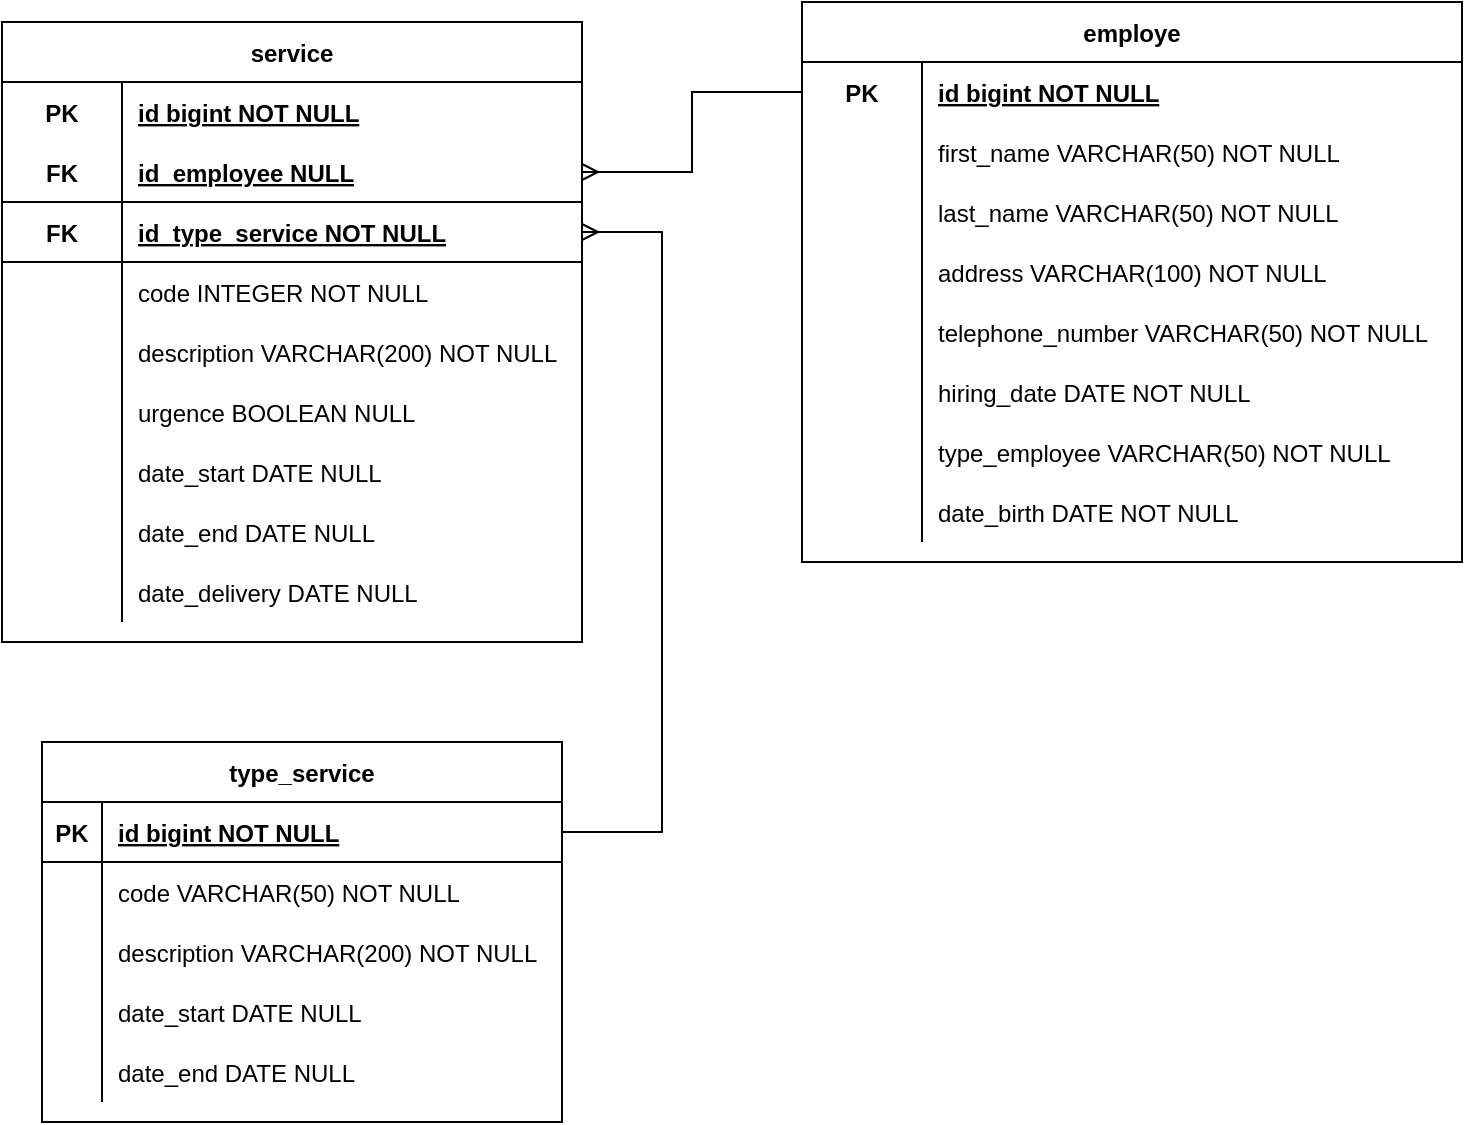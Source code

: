 <mxfile version="14.9.3" type="github">
  <diagram id="R2lEEEUBdFMjLlhIrx00" name="Page-1">
    <mxGraphModel dx="2272" dy="762" grid="1" gridSize="10" guides="1" tooltips="1" connect="1" arrows="1" fold="1" page="1" pageScale="1" pageWidth="850" pageHeight="1100" math="0" shadow="0" extFonts="Permanent Marker^https://fonts.googleapis.com/css?family=Permanent+Marker">
      <root>
        <mxCell id="0" />
        <mxCell id="1" parent="0" />
        <mxCell id="S0gjLGhWarH3GufDuR3c-13" value="employe" style="shape=table;startSize=30;container=1;collapsible=1;childLayout=tableLayout;fixedRows=1;rowLines=0;fontStyle=1;align=center;resizeLast=1;" parent="1" vertex="1">
          <mxGeometry x="170" y="100" width="330" height="280" as="geometry" />
        </mxCell>
        <mxCell id="S0gjLGhWarH3GufDuR3c-14" value="" style="shape=partialRectangle;collapsible=0;dropTarget=0;pointerEvents=0;fillColor=none;top=0;left=0;bottom=0;right=0;points=[[0,0.5],[1,0.5]];portConstraint=eastwest;" parent="S0gjLGhWarH3GufDuR3c-13" vertex="1">
          <mxGeometry y="30" width="330" height="30" as="geometry" />
        </mxCell>
        <mxCell id="S0gjLGhWarH3GufDuR3c-15" value="PK" style="shape=partialRectangle;connectable=0;fillColor=none;top=0;left=0;bottom=0;right=0;fontStyle=1;overflow=hidden;" parent="S0gjLGhWarH3GufDuR3c-14" vertex="1">
          <mxGeometry width="60" height="30" as="geometry" />
        </mxCell>
        <mxCell id="S0gjLGhWarH3GufDuR3c-16" value="id bigint NOT NULL" style="shape=partialRectangle;connectable=0;fillColor=none;top=0;left=0;bottom=0;right=0;align=left;spacingLeft=6;fontStyle=5;overflow=hidden;" parent="S0gjLGhWarH3GufDuR3c-14" vertex="1">
          <mxGeometry x="60" width="270" height="30" as="geometry" />
        </mxCell>
        <mxCell id="S0gjLGhWarH3GufDuR3c-20" value="" style="shape=partialRectangle;collapsible=0;dropTarget=0;pointerEvents=0;fillColor=none;top=0;left=0;bottom=0;right=0;points=[[0,0.5],[1,0.5]];portConstraint=eastwest;" parent="S0gjLGhWarH3GufDuR3c-13" vertex="1">
          <mxGeometry y="60" width="330" height="30" as="geometry" />
        </mxCell>
        <mxCell id="S0gjLGhWarH3GufDuR3c-21" value="" style="shape=partialRectangle;connectable=0;fillColor=none;top=0;left=0;bottom=0;right=0;editable=1;overflow=hidden;" parent="S0gjLGhWarH3GufDuR3c-20" vertex="1">
          <mxGeometry width="60" height="30" as="geometry" />
        </mxCell>
        <mxCell id="S0gjLGhWarH3GufDuR3c-22" value="first_name VARCHAR(50) NOT NULL" style="shape=partialRectangle;connectable=0;fillColor=none;top=0;left=0;bottom=0;right=0;align=left;spacingLeft=6;overflow=hidden;" parent="S0gjLGhWarH3GufDuR3c-20" vertex="1">
          <mxGeometry x="60" width="270" height="30" as="geometry" />
        </mxCell>
        <mxCell id="S0gjLGhWarH3GufDuR3c-26" value="" style="shape=partialRectangle;collapsible=0;dropTarget=0;pointerEvents=0;fillColor=none;top=0;left=0;bottom=0;right=0;points=[[0,0.5],[1,0.5]];portConstraint=eastwest;" parent="S0gjLGhWarH3GufDuR3c-13" vertex="1">
          <mxGeometry y="90" width="330" height="30" as="geometry" />
        </mxCell>
        <mxCell id="S0gjLGhWarH3GufDuR3c-27" value="" style="shape=partialRectangle;connectable=0;fillColor=none;top=0;left=0;bottom=0;right=0;editable=1;overflow=hidden;" parent="S0gjLGhWarH3GufDuR3c-26" vertex="1">
          <mxGeometry width="60" height="30" as="geometry" />
        </mxCell>
        <mxCell id="S0gjLGhWarH3GufDuR3c-28" value="last_name VARCHAR(50) NOT NULL" style="shape=partialRectangle;connectable=0;fillColor=none;top=0;left=0;bottom=0;right=0;align=left;spacingLeft=6;overflow=hidden;" parent="S0gjLGhWarH3GufDuR3c-26" vertex="1">
          <mxGeometry x="60" width="270" height="30" as="geometry" />
        </mxCell>
        <mxCell id="S0gjLGhWarH3GufDuR3c-29" value="" style="shape=partialRectangle;collapsible=0;dropTarget=0;pointerEvents=0;fillColor=none;top=0;left=0;bottom=0;right=0;points=[[0,0.5],[1,0.5]];portConstraint=eastwest;" parent="S0gjLGhWarH3GufDuR3c-13" vertex="1">
          <mxGeometry y="120" width="330" height="30" as="geometry" />
        </mxCell>
        <mxCell id="S0gjLGhWarH3GufDuR3c-30" value="" style="shape=partialRectangle;connectable=0;fillColor=none;top=0;left=0;bottom=0;right=0;editable=1;overflow=hidden;" parent="S0gjLGhWarH3GufDuR3c-29" vertex="1">
          <mxGeometry width="60" height="30" as="geometry" />
        </mxCell>
        <mxCell id="S0gjLGhWarH3GufDuR3c-31" value="address VARCHAR(100) NOT NULL" style="shape=partialRectangle;connectable=0;fillColor=none;top=0;left=0;bottom=0;right=0;align=left;spacingLeft=6;overflow=hidden;" parent="S0gjLGhWarH3GufDuR3c-29" vertex="1">
          <mxGeometry x="60" width="270" height="30" as="geometry" />
        </mxCell>
        <mxCell id="S0gjLGhWarH3GufDuR3c-32" value="" style="shape=partialRectangle;collapsible=0;dropTarget=0;pointerEvents=0;fillColor=none;top=0;left=0;bottom=0;right=0;points=[[0,0.5],[1,0.5]];portConstraint=eastwest;" parent="S0gjLGhWarH3GufDuR3c-13" vertex="1">
          <mxGeometry y="150" width="330" height="30" as="geometry" />
        </mxCell>
        <mxCell id="S0gjLGhWarH3GufDuR3c-33" value="" style="shape=partialRectangle;connectable=0;fillColor=none;top=0;left=0;bottom=0;right=0;editable=1;overflow=hidden;" parent="S0gjLGhWarH3GufDuR3c-32" vertex="1">
          <mxGeometry width="60" height="30" as="geometry" />
        </mxCell>
        <mxCell id="S0gjLGhWarH3GufDuR3c-34" value="telephone_number VARCHAR(50) NOT NULL" style="shape=partialRectangle;connectable=0;fillColor=none;top=0;left=0;bottom=0;right=0;align=left;spacingLeft=6;overflow=hidden;" parent="S0gjLGhWarH3GufDuR3c-32" vertex="1">
          <mxGeometry x="60" width="270" height="30" as="geometry" />
        </mxCell>
        <mxCell id="S0gjLGhWarH3GufDuR3c-35" value="" style="shape=partialRectangle;collapsible=0;dropTarget=0;pointerEvents=0;fillColor=none;top=0;left=0;bottom=0;right=0;points=[[0,0.5],[1,0.5]];portConstraint=eastwest;" parent="S0gjLGhWarH3GufDuR3c-13" vertex="1">
          <mxGeometry y="180" width="330" height="30" as="geometry" />
        </mxCell>
        <mxCell id="S0gjLGhWarH3GufDuR3c-36" value="" style="shape=partialRectangle;connectable=0;fillColor=none;top=0;left=0;bottom=0;right=0;editable=1;overflow=hidden;" parent="S0gjLGhWarH3GufDuR3c-35" vertex="1">
          <mxGeometry width="60" height="30" as="geometry" />
        </mxCell>
        <mxCell id="S0gjLGhWarH3GufDuR3c-37" value="hiring_date DATE NOT NULL" style="shape=partialRectangle;connectable=0;fillColor=none;top=0;left=0;bottom=0;right=0;align=left;spacingLeft=6;overflow=hidden;" parent="S0gjLGhWarH3GufDuR3c-35" vertex="1">
          <mxGeometry x="60" width="270" height="30" as="geometry" />
        </mxCell>
        <mxCell id="S0gjLGhWarH3GufDuR3c-38" value="" style="shape=partialRectangle;collapsible=0;dropTarget=0;pointerEvents=0;fillColor=none;top=0;left=0;bottom=0;right=0;points=[[0,0.5],[1,0.5]];portConstraint=eastwest;" parent="S0gjLGhWarH3GufDuR3c-13" vertex="1">
          <mxGeometry y="210" width="330" height="30" as="geometry" />
        </mxCell>
        <mxCell id="S0gjLGhWarH3GufDuR3c-39" value="" style="shape=partialRectangle;connectable=0;fillColor=none;top=0;left=0;bottom=0;right=0;editable=1;overflow=hidden;" parent="S0gjLGhWarH3GufDuR3c-38" vertex="1">
          <mxGeometry width="60" height="30" as="geometry" />
        </mxCell>
        <mxCell id="S0gjLGhWarH3GufDuR3c-40" value="type_employee VARCHAR(50) NOT NULL" style="shape=partialRectangle;connectable=0;fillColor=none;top=0;left=0;bottom=0;right=0;align=left;spacingLeft=6;overflow=hidden;" parent="S0gjLGhWarH3GufDuR3c-38" vertex="1">
          <mxGeometry x="60" width="270" height="30" as="geometry" />
        </mxCell>
        <mxCell id="S0gjLGhWarH3GufDuR3c-23" value="" style="shape=partialRectangle;collapsible=0;dropTarget=0;pointerEvents=0;fillColor=none;top=0;left=0;bottom=0;right=0;points=[[0,0.5],[1,0.5]];portConstraint=eastwest;" parent="S0gjLGhWarH3GufDuR3c-13" vertex="1">
          <mxGeometry y="240" width="330" height="30" as="geometry" />
        </mxCell>
        <mxCell id="S0gjLGhWarH3GufDuR3c-24" value="" style="shape=partialRectangle;connectable=0;fillColor=none;top=0;left=0;bottom=0;right=0;editable=1;overflow=hidden;" parent="S0gjLGhWarH3GufDuR3c-23" vertex="1">
          <mxGeometry width="60" height="30" as="geometry" />
        </mxCell>
        <mxCell id="S0gjLGhWarH3GufDuR3c-25" value="date_birth DATE NOT NULL" style="shape=partialRectangle;connectable=0;fillColor=none;top=0;left=0;bottom=0;right=0;align=left;spacingLeft=6;overflow=hidden;" parent="S0gjLGhWarH3GufDuR3c-23" vertex="1">
          <mxGeometry x="60" width="270" height="30" as="geometry" />
        </mxCell>
        <mxCell id="S0gjLGhWarH3GufDuR3c-41" value="service" style="shape=table;startSize=30;container=1;collapsible=1;childLayout=tableLayout;fixedRows=1;rowLines=0;fontStyle=1;align=center;resizeLast=1;" parent="1" vertex="1">
          <mxGeometry x="-230" y="110" width="290" height="310" as="geometry" />
        </mxCell>
        <mxCell id="S0gjLGhWarH3GufDuR3c-42" value="" style="shape=partialRectangle;collapsible=0;dropTarget=0;pointerEvents=0;fillColor=none;top=0;left=0;bottom=0;right=0;points=[[0,0.5],[1,0.5]];portConstraint=eastwest;" parent="S0gjLGhWarH3GufDuR3c-41" vertex="1">
          <mxGeometry y="30" width="290" height="30" as="geometry" />
        </mxCell>
        <mxCell id="S0gjLGhWarH3GufDuR3c-43" value="PK" style="shape=partialRectangle;connectable=0;fillColor=none;top=0;left=0;bottom=0;right=0;fontStyle=1;overflow=hidden;" parent="S0gjLGhWarH3GufDuR3c-42" vertex="1">
          <mxGeometry width="60" height="30" as="geometry" />
        </mxCell>
        <mxCell id="S0gjLGhWarH3GufDuR3c-44" value="id bigint NOT NULL" style="shape=partialRectangle;connectable=0;fillColor=none;top=0;left=0;bottom=0;right=0;align=left;spacingLeft=6;fontStyle=5;overflow=hidden;" parent="S0gjLGhWarH3GufDuR3c-42" vertex="1">
          <mxGeometry x="60" width="230" height="30" as="geometry" />
        </mxCell>
        <mxCell id="QWDf3z2H2VtDvWkoSBN9-2" value="" style="shape=partialRectangle;collapsible=0;dropTarget=0;pointerEvents=0;fillColor=none;top=0;left=0;bottom=1;right=0;points=[[0,0.5],[1,0.5]];portConstraint=eastwest;" vertex="1" parent="S0gjLGhWarH3GufDuR3c-41">
          <mxGeometry y="60" width="290" height="30" as="geometry" />
        </mxCell>
        <mxCell id="QWDf3z2H2VtDvWkoSBN9-3" value="FK" style="shape=partialRectangle;connectable=0;fillColor=none;top=0;left=0;bottom=0;right=0;fontStyle=1;overflow=hidden;" vertex="1" parent="QWDf3z2H2VtDvWkoSBN9-2">
          <mxGeometry width="60" height="30" as="geometry" />
        </mxCell>
        <mxCell id="QWDf3z2H2VtDvWkoSBN9-4" value="id_employee NULL" style="shape=partialRectangle;connectable=0;fillColor=none;top=0;left=0;bottom=0;right=0;align=left;spacingLeft=6;fontStyle=5;overflow=hidden;" vertex="1" parent="QWDf3z2H2VtDvWkoSBN9-2">
          <mxGeometry x="60" width="230" height="30" as="geometry" />
        </mxCell>
        <mxCell id="S0gjLGhWarH3GufDuR3c-45" value="" style="shape=partialRectangle;collapsible=0;dropTarget=0;pointerEvents=0;fillColor=none;top=0;left=0;bottom=1;right=0;points=[[0,0.5],[1,0.5]];portConstraint=eastwest;" parent="S0gjLGhWarH3GufDuR3c-41" vertex="1">
          <mxGeometry y="90" width="290" height="30" as="geometry" />
        </mxCell>
        <mxCell id="S0gjLGhWarH3GufDuR3c-46" value="FK" style="shape=partialRectangle;connectable=0;fillColor=none;top=0;left=0;bottom=0;right=0;fontStyle=1;overflow=hidden;" parent="S0gjLGhWarH3GufDuR3c-45" vertex="1">
          <mxGeometry width="60" height="30" as="geometry" />
        </mxCell>
        <mxCell id="S0gjLGhWarH3GufDuR3c-47" value="id_type_service NOT NULL" style="shape=partialRectangle;connectable=0;fillColor=none;top=0;left=0;bottom=0;right=0;align=left;spacingLeft=6;fontStyle=5;overflow=hidden;" parent="S0gjLGhWarH3GufDuR3c-45" vertex="1">
          <mxGeometry x="60" width="230" height="30" as="geometry" />
        </mxCell>
        <mxCell id="S0gjLGhWarH3GufDuR3c-48" value="" style="shape=partialRectangle;collapsible=0;dropTarget=0;pointerEvents=0;fillColor=none;top=0;left=0;bottom=0;right=0;points=[[0,0.5],[1,0.5]];portConstraint=eastwest;" parent="S0gjLGhWarH3GufDuR3c-41" vertex="1">
          <mxGeometry y="120" width="290" height="30" as="geometry" />
        </mxCell>
        <mxCell id="S0gjLGhWarH3GufDuR3c-49" value="" style="shape=partialRectangle;connectable=0;fillColor=none;top=0;left=0;bottom=0;right=0;editable=1;overflow=hidden;" parent="S0gjLGhWarH3GufDuR3c-48" vertex="1">
          <mxGeometry width="60" height="30" as="geometry" />
        </mxCell>
        <mxCell id="S0gjLGhWarH3GufDuR3c-50" value="code INTEGER NOT NULL" style="shape=partialRectangle;connectable=0;fillColor=none;top=0;left=0;bottom=0;right=0;align=left;spacingLeft=6;overflow=hidden;" parent="S0gjLGhWarH3GufDuR3c-48" vertex="1">
          <mxGeometry x="60" width="230" height="30" as="geometry" />
        </mxCell>
        <mxCell id="S0gjLGhWarH3GufDuR3c-51" value="" style="shape=partialRectangle;collapsible=0;dropTarget=0;pointerEvents=0;fillColor=none;top=0;left=0;bottom=0;right=0;points=[[0,0.5],[1,0.5]];portConstraint=eastwest;" parent="S0gjLGhWarH3GufDuR3c-41" vertex="1">
          <mxGeometry y="150" width="290" height="30" as="geometry" />
        </mxCell>
        <mxCell id="S0gjLGhWarH3GufDuR3c-52" value="" style="shape=partialRectangle;connectable=0;fillColor=none;top=0;left=0;bottom=0;right=0;editable=1;overflow=hidden;" parent="S0gjLGhWarH3GufDuR3c-51" vertex="1">
          <mxGeometry width="60" height="30" as="geometry" />
        </mxCell>
        <mxCell id="S0gjLGhWarH3GufDuR3c-53" value="description VARCHAR(200) NOT NULL" style="shape=partialRectangle;connectable=0;fillColor=none;top=0;left=0;bottom=0;right=0;align=left;spacingLeft=6;overflow=hidden;" parent="S0gjLGhWarH3GufDuR3c-51" vertex="1">
          <mxGeometry x="60" width="230" height="30" as="geometry" />
        </mxCell>
        <mxCell id="S0gjLGhWarH3GufDuR3c-102" value="" style="shape=partialRectangle;collapsible=0;dropTarget=0;pointerEvents=0;fillColor=none;top=0;left=0;bottom=0;right=0;points=[[0,0.5],[1,0.5]];portConstraint=eastwest;" parent="S0gjLGhWarH3GufDuR3c-41" vertex="1">
          <mxGeometry y="180" width="290" height="30" as="geometry" />
        </mxCell>
        <mxCell id="S0gjLGhWarH3GufDuR3c-103" value="" style="shape=partialRectangle;connectable=0;fillColor=none;top=0;left=0;bottom=0;right=0;editable=1;overflow=hidden;" parent="S0gjLGhWarH3GufDuR3c-102" vertex="1">
          <mxGeometry width="60" height="30" as="geometry" />
        </mxCell>
        <mxCell id="S0gjLGhWarH3GufDuR3c-104" value="urgence BOOLEAN NULL" style="shape=partialRectangle;connectable=0;fillColor=none;top=0;left=0;bottom=0;right=0;align=left;spacingLeft=6;overflow=hidden;" parent="S0gjLGhWarH3GufDuR3c-102" vertex="1">
          <mxGeometry x="60" width="230" height="30" as="geometry" />
        </mxCell>
        <mxCell id="S0gjLGhWarH3GufDuR3c-105" value="" style="shape=partialRectangle;collapsible=0;dropTarget=0;pointerEvents=0;fillColor=none;top=0;left=0;bottom=0;right=0;points=[[0,0.5],[1,0.5]];portConstraint=eastwest;" parent="S0gjLGhWarH3GufDuR3c-41" vertex="1">
          <mxGeometry y="210" width="290" height="30" as="geometry" />
        </mxCell>
        <mxCell id="S0gjLGhWarH3GufDuR3c-106" value="" style="shape=partialRectangle;connectable=0;fillColor=none;top=0;left=0;bottom=0;right=0;editable=1;overflow=hidden;" parent="S0gjLGhWarH3GufDuR3c-105" vertex="1">
          <mxGeometry width="60" height="30" as="geometry" />
        </mxCell>
        <mxCell id="S0gjLGhWarH3GufDuR3c-107" value="date_start DATE NULL" style="shape=partialRectangle;connectable=0;fillColor=none;top=0;left=0;bottom=0;right=0;align=left;spacingLeft=6;overflow=hidden;" parent="S0gjLGhWarH3GufDuR3c-105" vertex="1">
          <mxGeometry x="60" width="230" height="30" as="geometry" />
        </mxCell>
        <mxCell id="S0gjLGhWarH3GufDuR3c-108" value="" style="shape=partialRectangle;collapsible=0;dropTarget=0;pointerEvents=0;fillColor=none;top=0;left=0;bottom=0;right=0;points=[[0,0.5],[1,0.5]];portConstraint=eastwest;" parent="S0gjLGhWarH3GufDuR3c-41" vertex="1">
          <mxGeometry y="240" width="290" height="30" as="geometry" />
        </mxCell>
        <mxCell id="S0gjLGhWarH3GufDuR3c-109" value="" style="shape=partialRectangle;connectable=0;fillColor=none;top=0;left=0;bottom=0;right=0;editable=1;overflow=hidden;" parent="S0gjLGhWarH3GufDuR3c-108" vertex="1">
          <mxGeometry width="60" height="30" as="geometry" />
        </mxCell>
        <mxCell id="S0gjLGhWarH3GufDuR3c-110" value="date_end DATE NULL" style="shape=partialRectangle;connectable=0;fillColor=none;top=0;left=0;bottom=0;right=0;align=left;spacingLeft=6;overflow=hidden;" parent="S0gjLGhWarH3GufDuR3c-108" vertex="1">
          <mxGeometry x="60" width="230" height="30" as="geometry" />
        </mxCell>
        <mxCell id="S0gjLGhWarH3GufDuR3c-67" value="" style="shape=partialRectangle;collapsible=0;dropTarget=0;pointerEvents=0;fillColor=none;top=0;left=0;bottom=0;right=0;points=[[0,0.5],[1,0.5]];portConstraint=eastwest;" parent="S0gjLGhWarH3GufDuR3c-41" vertex="1">
          <mxGeometry y="270" width="290" height="30" as="geometry" />
        </mxCell>
        <mxCell id="S0gjLGhWarH3GufDuR3c-68" value="" style="shape=partialRectangle;connectable=0;fillColor=none;top=0;left=0;bottom=0;right=0;editable=1;overflow=hidden;" parent="S0gjLGhWarH3GufDuR3c-67" vertex="1">
          <mxGeometry width="60" height="30" as="geometry" />
        </mxCell>
        <mxCell id="S0gjLGhWarH3GufDuR3c-69" value="date_delivery DATE NULL" style="shape=partialRectangle;connectable=0;fillColor=none;top=0;left=0;bottom=0;right=0;align=left;spacingLeft=6;overflow=hidden;" parent="S0gjLGhWarH3GufDuR3c-67" vertex="1">
          <mxGeometry x="60" width="230" height="30" as="geometry" />
        </mxCell>
        <mxCell id="S0gjLGhWarH3GufDuR3c-73" style="edgeStyle=orthogonalEdgeStyle;rounded=0;orthogonalLoop=1;jettySize=auto;html=1;exitX=1;exitY=0.5;exitDx=0;exitDy=0;entryX=1;entryY=0.5;entryDx=0;entryDy=0;endArrow=ERmany;endFill=0;" parent="1" source="S0gjLGhWarH3GufDuR3c-88" target="S0gjLGhWarH3GufDuR3c-45" edge="1">
          <mxGeometry relative="1" as="geometry">
            <mxPoint x="40" y="565" as="sourcePoint" />
            <Array as="points">
              <mxPoint x="100" y="515" />
              <mxPoint x="100" y="215" />
            </Array>
          </mxGeometry>
        </mxCell>
        <mxCell id="S0gjLGhWarH3GufDuR3c-87" value="type_service" style="shape=table;startSize=30;container=1;collapsible=1;childLayout=tableLayout;fixedRows=1;rowLines=0;fontStyle=1;align=center;resizeLast=1;" parent="1" vertex="1">
          <mxGeometry x="-210" y="470" width="260" height="190" as="geometry" />
        </mxCell>
        <mxCell id="S0gjLGhWarH3GufDuR3c-88" value="" style="shape=partialRectangle;collapsible=0;dropTarget=0;pointerEvents=0;fillColor=none;top=0;left=0;bottom=1;right=0;points=[[0,0.5],[1,0.5]];portConstraint=eastwest;" parent="S0gjLGhWarH3GufDuR3c-87" vertex="1">
          <mxGeometry y="30" width="260" height="30" as="geometry" />
        </mxCell>
        <mxCell id="S0gjLGhWarH3GufDuR3c-89" value="PK" style="shape=partialRectangle;connectable=0;fillColor=none;top=0;left=0;bottom=0;right=0;fontStyle=1;overflow=hidden;" parent="S0gjLGhWarH3GufDuR3c-88" vertex="1">
          <mxGeometry width="30" height="30" as="geometry" />
        </mxCell>
        <mxCell id="S0gjLGhWarH3GufDuR3c-90" value="id bigint NOT NULL" style="shape=partialRectangle;connectable=0;fillColor=none;top=0;left=0;bottom=0;right=0;align=left;spacingLeft=6;fontStyle=5;overflow=hidden;" parent="S0gjLGhWarH3GufDuR3c-88" vertex="1">
          <mxGeometry x="30" width="230" height="30" as="geometry" />
        </mxCell>
        <mxCell id="S0gjLGhWarH3GufDuR3c-91" value="" style="shape=partialRectangle;collapsible=0;dropTarget=0;pointerEvents=0;fillColor=none;top=0;left=0;bottom=0;right=0;points=[[0,0.5],[1,0.5]];portConstraint=eastwest;" parent="S0gjLGhWarH3GufDuR3c-87" vertex="1">
          <mxGeometry y="60" width="260" height="30" as="geometry" />
        </mxCell>
        <mxCell id="S0gjLGhWarH3GufDuR3c-92" value="" style="shape=partialRectangle;connectable=0;fillColor=none;top=0;left=0;bottom=0;right=0;editable=1;overflow=hidden;" parent="S0gjLGhWarH3GufDuR3c-91" vertex="1">
          <mxGeometry width="30" height="30" as="geometry" />
        </mxCell>
        <mxCell id="S0gjLGhWarH3GufDuR3c-93" value="code VARCHAR(50) NOT NULL" style="shape=partialRectangle;connectable=0;fillColor=none;top=0;left=0;bottom=0;right=0;align=left;spacingLeft=6;overflow=hidden;" parent="S0gjLGhWarH3GufDuR3c-91" vertex="1">
          <mxGeometry x="30" width="230" height="30" as="geometry" />
        </mxCell>
        <mxCell id="S0gjLGhWarH3GufDuR3c-94" value="" style="shape=partialRectangle;collapsible=0;dropTarget=0;pointerEvents=0;fillColor=none;top=0;left=0;bottom=0;right=0;points=[[0,0.5],[1,0.5]];portConstraint=eastwest;" parent="S0gjLGhWarH3GufDuR3c-87" vertex="1">
          <mxGeometry y="90" width="260" height="30" as="geometry" />
        </mxCell>
        <mxCell id="S0gjLGhWarH3GufDuR3c-95" value="" style="shape=partialRectangle;connectable=0;fillColor=none;top=0;left=0;bottom=0;right=0;editable=1;overflow=hidden;" parent="S0gjLGhWarH3GufDuR3c-94" vertex="1">
          <mxGeometry width="30" height="30" as="geometry" />
        </mxCell>
        <mxCell id="S0gjLGhWarH3GufDuR3c-96" value="description VARCHAR(200) NOT NULL" style="shape=partialRectangle;connectable=0;fillColor=none;top=0;left=0;bottom=0;right=0;align=left;spacingLeft=6;overflow=hidden;" parent="S0gjLGhWarH3GufDuR3c-94" vertex="1">
          <mxGeometry x="30" width="230" height="30" as="geometry" />
        </mxCell>
        <mxCell id="S0gjLGhWarH3GufDuR3c-111" value="" style="shape=partialRectangle;collapsible=0;dropTarget=0;pointerEvents=0;fillColor=none;top=0;left=0;bottom=0;right=0;points=[[0,0.5],[1,0.5]];portConstraint=eastwest;" parent="S0gjLGhWarH3GufDuR3c-87" vertex="1">
          <mxGeometry y="120" width="260" height="30" as="geometry" />
        </mxCell>
        <mxCell id="S0gjLGhWarH3GufDuR3c-112" value="" style="shape=partialRectangle;connectable=0;fillColor=none;top=0;left=0;bottom=0;right=0;editable=1;overflow=hidden;" parent="S0gjLGhWarH3GufDuR3c-111" vertex="1">
          <mxGeometry width="30" height="30" as="geometry" />
        </mxCell>
        <mxCell id="S0gjLGhWarH3GufDuR3c-113" value="date_start DATE NULL" style="shape=partialRectangle;connectable=0;fillColor=none;top=0;left=0;bottom=0;right=0;align=left;spacingLeft=6;overflow=hidden;" parent="S0gjLGhWarH3GufDuR3c-111" vertex="1">
          <mxGeometry x="30" width="230" height="30" as="geometry" />
        </mxCell>
        <mxCell id="S0gjLGhWarH3GufDuR3c-97" value="" style="shape=partialRectangle;collapsible=0;dropTarget=0;pointerEvents=0;fillColor=none;top=0;left=0;bottom=0;right=0;points=[[0,0.5],[1,0.5]];portConstraint=eastwest;" parent="S0gjLGhWarH3GufDuR3c-87" vertex="1">
          <mxGeometry y="150" width="260" height="30" as="geometry" />
        </mxCell>
        <mxCell id="S0gjLGhWarH3GufDuR3c-98" value="" style="shape=partialRectangle;connectable=0;fillColor=none;top=0;left=0;bottom=0;right=0;editable=1;overflow=hidden;" parent="S0gjLGhWarH3GufDuR3c-97" vertex="1">
          <mxGeometry width="30" height="30" as="geometry" />
        </mxCell>
        <mxCell id="S0gjLGhWarH3GufDuR3c-99" value="date_end DATE NULL" style="shape=partialRectangle;connectable=0;fillColor=none;top=0;left=0;bottom=0;right=0;align=left;spacingLeft=6;overflow=hidden;" parent="S0gjLGhWarH3GufDuR3c-97" vertex="1">
          <mxGeometry x="30" width="230" height="30" as="geometry" />
        </mxCell>
        <mxCell id="QWDf3z2H2VtDvWkoSBN9-7" style="edgeStyle=orthogonalEdgeStyle;rounded=0;orthogonalLoop=1;jettySize=auto;html=1;exitX=0;exitY=0.5;exitDx=0;exitDy=0;entryX=1;entryY=0.5;entryDx=0;entryDy=0;endArrow=ERmany;endFill=0;" edge="1" parent="1" source="S0gjLGhWarH3GufDuR3c-14" target="QWDf3z2H2VtDvWkoSBN9-2">
          <mxGeometry relative="1" as="geometry" />
        </mxCell>
      </root>
    </mxGraphModel>
  </diagram>
</mxfile>
